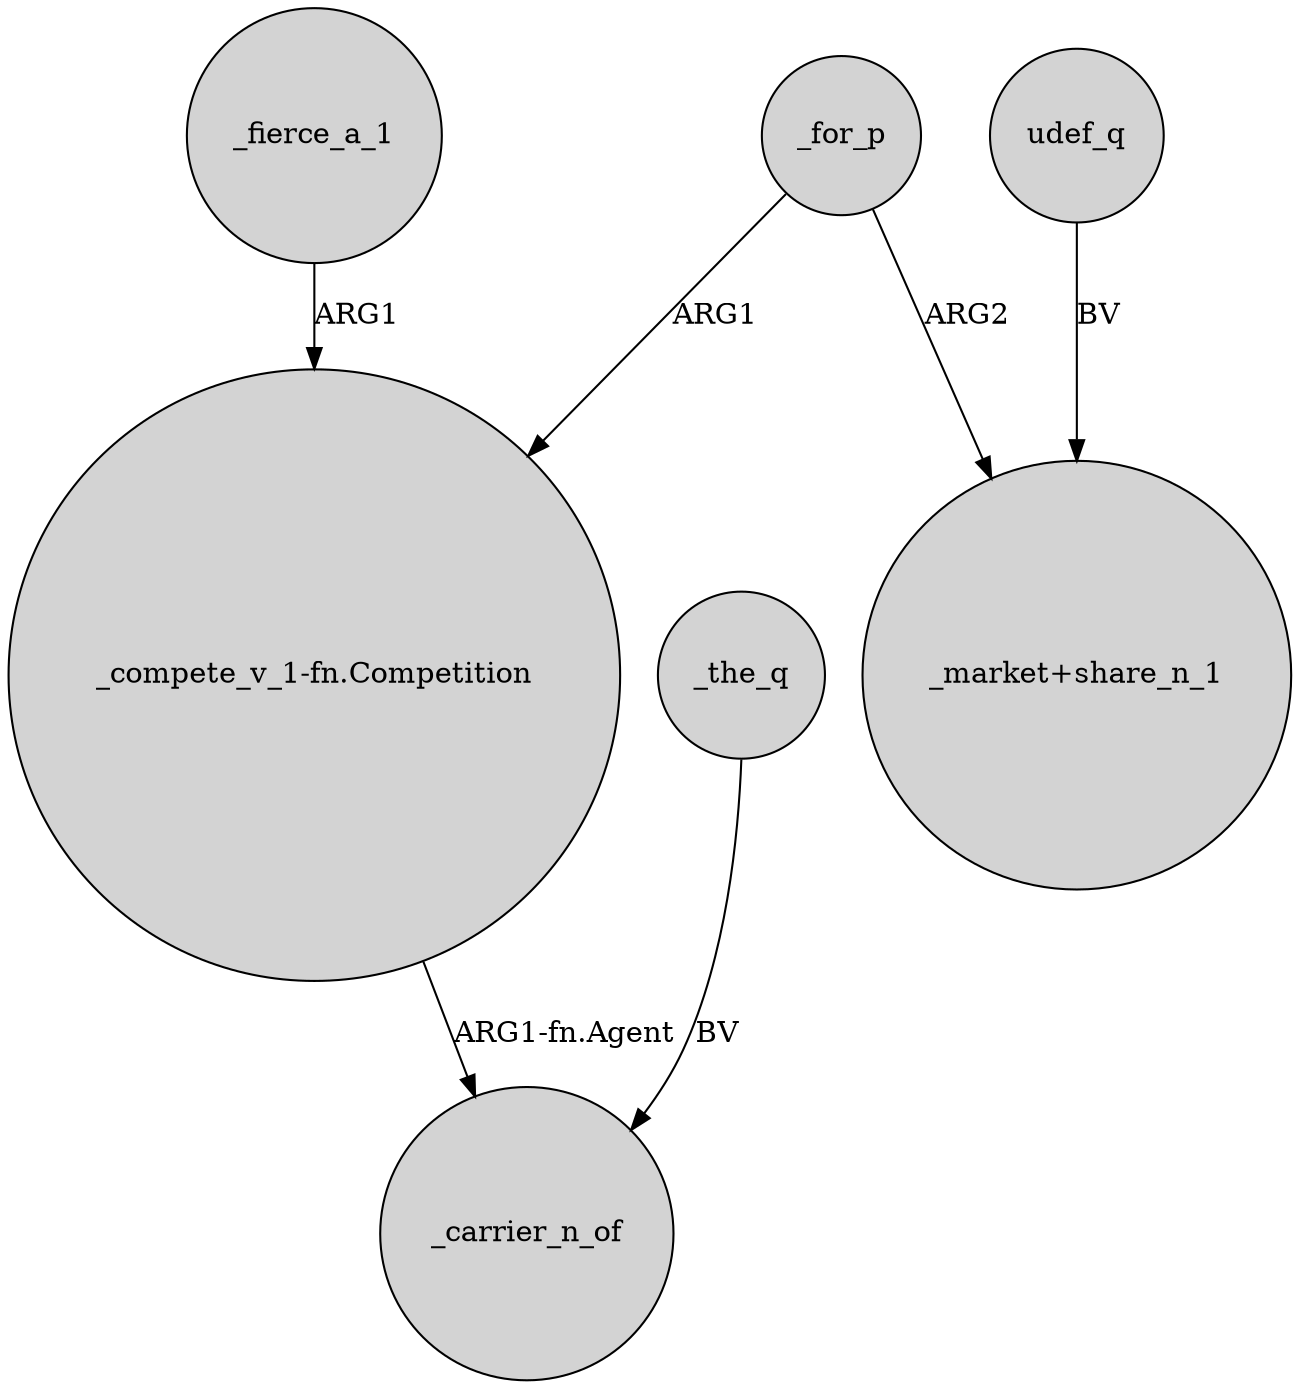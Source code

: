 digraph {
	node [shape=circle style=filled]
	_fierce_a_1 -> "_compete_v_1-fn.Competition" [label=ARG1]
	_for_p -> "_market+share_n_1" [label=ARG2]
	_the_q -> _carrier_n_of [label=BV]
	_for_p -> "_compete_v_1-fn.Competition" [label=ARG1]
	udef_q -> "_market+share_n_1" [label=BV]
	"_compete_v_1-fn.Competition" -> _carrier_n_of [label="ARG1-fn.Agent"]
}
